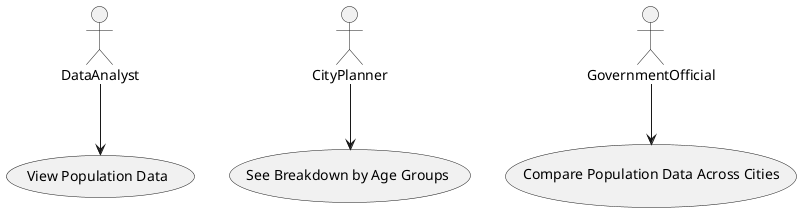 @startuml
actor DataAnalyst
actor CityPlanner
actor GovernmentOfficial

DataAnalyst --> (View Population Data)
CityPlanner --> (See Breakdown by Age Groups)
GovernmentOfficial --> (Compare Population Data Across Cities)

@enduml
